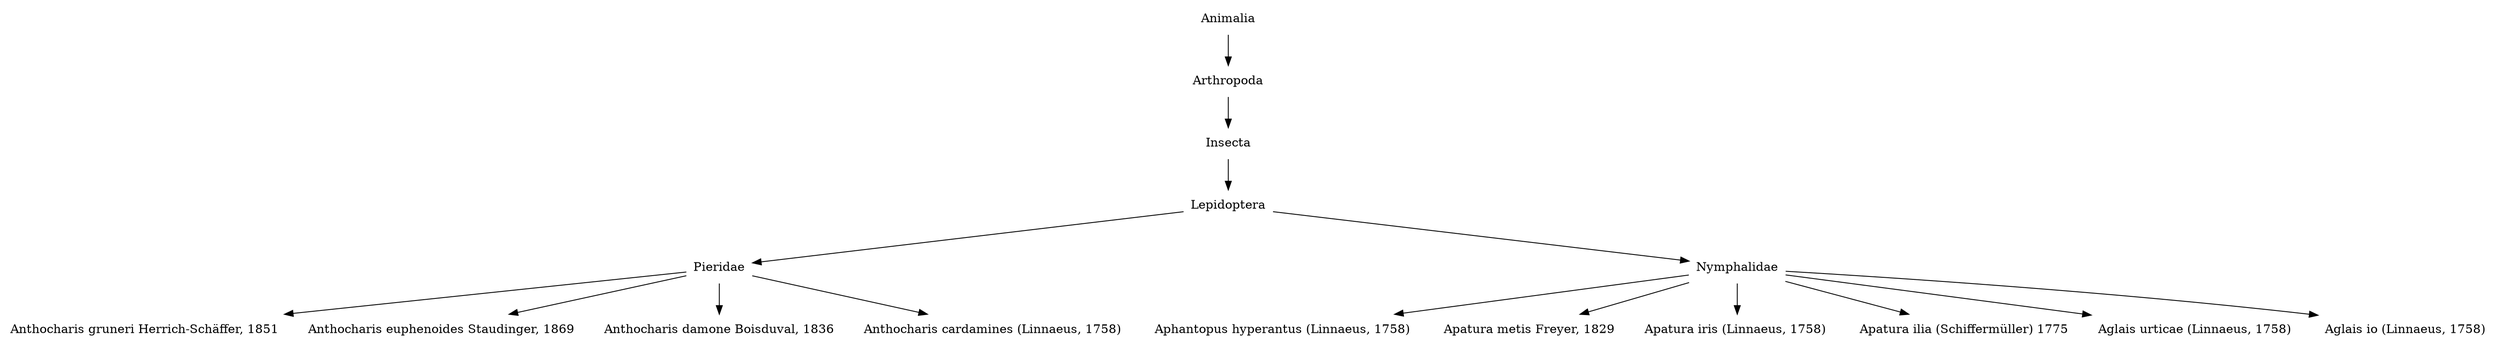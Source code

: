 digraph G {
  node [shape=plaintext]

  n10  [label="Animalia"]
  n10 -> n11
  n11  [label="Arthropoda"]
  n11 -> n12
  n12  [label="Insecta"]
  n12 -> n13
  n13  [label="Lepidoptera"]
  n13 -> n15
  n13 -> n14
  n14  [label="Nymphalidae"]
  n14 -> n9
  n14 -> n8
  n14 -> n7
  n14 -> n6
  n14 -> n1
  n14 -> n0
  n0  [label="Aglais io (Linnaeus, 1758) "]
  n1  [label="Aglais urticae (Linnaeus, 1758) "]
  n6  [label="Apatura ilia (Schiffermüller) 1775"]
  n7  [label="Apatura iris (Linnaeus, 1758) "]
  n8  [label="Apatura metis Freyer, 1829"]
  n9  [label="Aphantopus hyperantus (Linnaeus, 1758) "]
  n15  [label="Pieridae"]
  n15 -> n5
  n15 -> n4
  n15 -> n3
  n15 -> n2
  n2  [label="Anthocharis cardamines (Linnaeus, 1758) "]
  n3  [label="Anthocharis damone Boisduval, 1836"]
  n4  [label="Anthocharis euphenoides Staudinger, 1869"]
  n5  [label="Anthocharis gruneri Herrich-Schäffer, 1851"]
}
